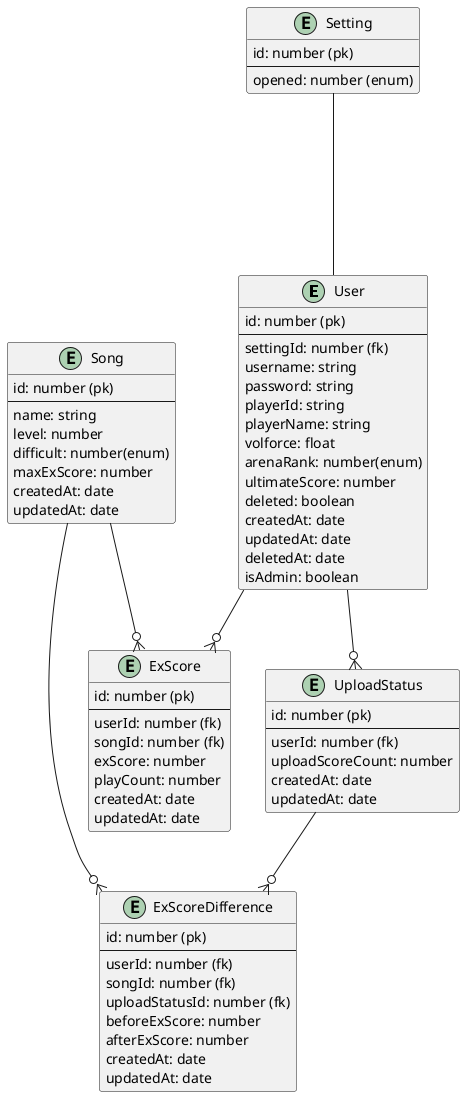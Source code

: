 @startuml sdvxest

entity User {
  id: number (pk)
  --
  settingId: number (fk)
  username: string
  password: string
  playerId: string
  playerName: string
  volforce: float
  arenaRank: number(enum)
  ultimateScore: number
  deleted: boolean
  createdAt: date
  updatedAt: date
  deletedAt: date
  isAdmin: boolean
}
' (op)rivalData

' # TODO: 正規化
entity Song {
  id: number (pk)
  --
  name: string
  level: number
  difficult: number(enum)
  maxExScore: number
  createdAt: date
  updatedAt: date
}
' (op) bpm(min - max)

entity ExScore {
  id: number (pk)
  --
  userId: number (fk)
  songId: number (fk)
  exScore: number
  playCount: number
  createdAt: date
  updatedAt: date
}

' アップロード状況
entity UploadStatus {
  id: number (pk)
  --
  userId: number (fk)
  uploadScoreCount: number
  createdAt: date
  updatedAt: date
}

' 差分
entity ExScoreDifference {
  id: number (pk)
  --
  userId: number (fk)
  songId: number (fk)
  uploadStatusId: number (fk)
  beforeExScore: number
  afterExScore: number
  createdAt: date
  updatedAt: date
}

' 公開設定
entity Setting {
  id: number (pk)
  --
  opened: number (enum)
}

Setting ---- User
User --o{ UploadStatus
User --o{ ExScore

Song --o{ ExScore
Song --o{ ExScoreDifference

UploadStatus --o{ ExScoreDifference

@enduml